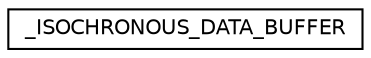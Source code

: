 digraph "Graphical Class Hierarchy"
{
  edge [fontname="Helvetica",fontsize="10",labelfontname="Helvetica",labelfontsize="10"];
  node [fontname="Helvetica",fontsize="10",shape=record];
  rankdir="LR";
  Node1 [label="_ISOCHRONOUS_DATA_BUFFER",height=0.2,width=0.4,color="black", fillcolor="white", style="filled",URL="$struct___i_s_o_c_h_r_o_n_o_u_s___d_a_t_a___b_u_f_f_e_r.html"];
}
